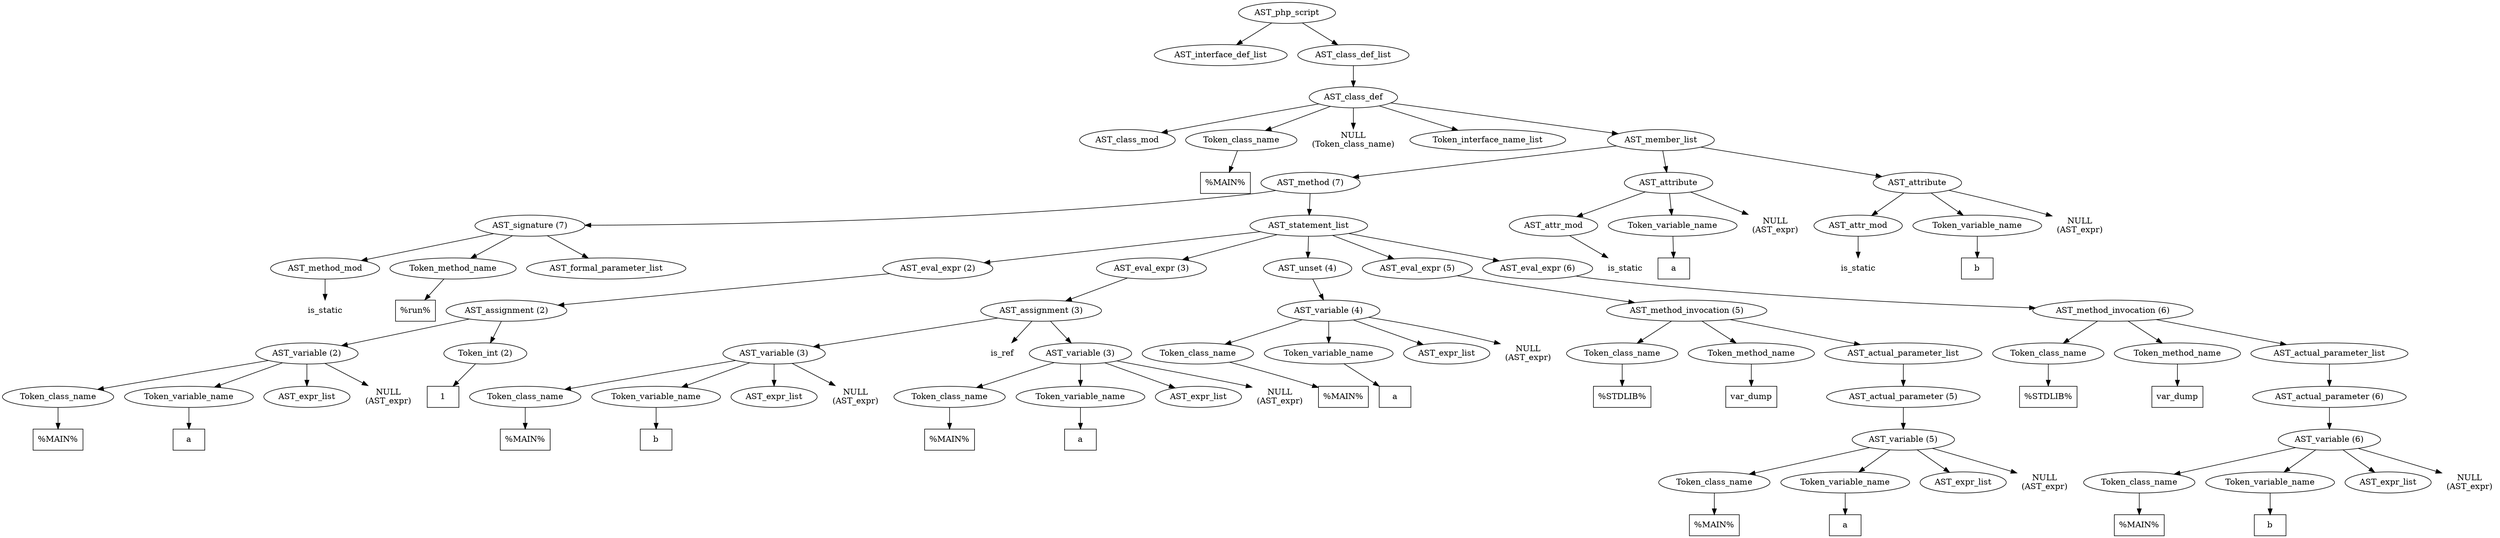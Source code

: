/*
 * AST in dot format generated by phc -- the PHP compiler
 */

digraph AST {
node_0 [label="AST_php_script"];
node_1 [label="AST_interface_def_list"];
node_2 [label="AST_class_def_list"];
node_3 [label="AST_class_def"];
node_4 [label="AST_class_mod"];
node_5 [label="Token_class_name"];
node_6 [label="%MAIN%", shape=box]
node_5 -> node_6;
node_7 [label="NULL\n(Token_class_name)", shape=plaintext]
node_8 [label="Token_interface_name_list"];
node_9 [label="AST_member_list"];
node_10 [label="AST_method (7)"];
node_11 [label="AST_signature (7)"];
node_12 [label="AST_method_mod"];
node_13 [label="is_static", shape=plaintext]
node_12 -> node_13;
node_14 [label="Token_method_name"];
node_15 [label="%run%", shape=box]
node_14 -> node_15;
node_16 [label="AST_formal_parameter_list"];
node_11 -> node_16;
node_11 -> node_14;
node_11 -> node_12;
node_17 [label="AST_statement_list"];
node_18 [label="AST_eval_expr (2)"];
node_19 [label="AST_assignment (2)"];
node_20 [label="AST_variable (2)"];
node_21 [label="Token_class_name"];
node_22 [label="%MAIN%", shape=box]
node_21 -> node_22;
node_23 [label="Token_variable_name"];
node_24 [label="a", shape=box]
node_23 -> node_24;
node_25 [label="AST_expr_list"];
node_26 [label="NULL\n(AST_expr)", shape=plaintext]
node_20 -> node_26;
node_20 -> node_25;
node_20 -> node_23;
node_20 -> node_21;
node_27 [label="Token_int (2)"];
node_28 [label="1", shape=box]
node_27 -> node_28;
node_19 -> node_27;
node_19 -> node_20;
node_18 -> node_19;
node_29 [label="AST_eval_expr (3)"];
node_30 [label="AST_assignment (3)"];
node_31 [label="AST_variable (3)"];
node_32 [label="Token_class_name"];
node_33 [label="%MAIN%", shape=box]
node_32 -> node_33;
node_34 [label="Token_variable_name"];
node_35 [label="b", shape=box]
node_34 -> node_35;
node_36 [label="AST_expr_list"];
node_37 [label="NULL\n(AST_expr)", shape=plaintext]
node_31 -> node_37;
node_31 -> node_36;
node_31 -> node_34;
node_31 -> node_32;
node_38 [label="is_ref", shape=plaintext]
node_39 [label="AST_variable (3)"];
node_40 [label="Token_class_name"];
node_41 [label="%MAIN%", shape=box]
node_40 -> node_41;
node_42 [label="Token_variable_name"];
node_43 [label="a", shape=box]
node_42 -> node_43;
node_44 [label="AST_expr_list"];
node_45 [label="NULL\n(AST_expr)", shape=plaintext]
node_39 -> node_45;
node_39 -> node_44;
node_39 -> node_42;
node_39 -> node_40;
node_30 -> node_39;
node_30 -> node_38;
node_30 -> node_31;
node_29 -> node_30;
node_46 [label="AST_unset (4)"];
node_47 [label="AST_variable (4)"];
node_48 [label="Token_class_name"];
node_49 [label="%MAIN%", shape=box]
node_48 -> node_49;
node_50 [label="Token_variable_name"];
node_51 [label="a", shape=box]
node_50 -> node_51;
node_52 [label="AST_expr_list"];
node_53 [label="NULL\n(AST_expr)", shape=plaintext]
node_47 -> node_53;
node_47 -> node_52;
node_47 -> node_50;
node_47 -> node_48;
node_46 -> node_47;
node_54 [label="AST_eval_expr (5)"];
node_55 [label="AST_method_invocation (5)"];
node_56 [label="Token_class_name"];
node_57 [label="%STDLIB%", shape=box]
node_56 -> node_57;
node_58 [label="Token_method_name"];
node_59 [label="var_dump", shape=box]
node_58 -> node_59;
node_60 [label="AST_actual_parameter_list"];
node_61 [label="AST_actual_parameter (5)"];
node_62 [label="AST_variable (5)"];
node_63 [label="Token_class_name"];
node_64 [label="%MAIN%", shape=box]
node_63 -> node_64;
node_65 [label="Token_variable_name"];
node_66 [label="a", shape=box]
node_65 -> node_66;
node_67 [label="AST_expr_list"];
node_68 [label="NULL\n(AST_expr)", shape=plaintext]
node_62 -> node_68;
node_62 -> node_67;
node_62 -> node_65;
node_62 -> node_63;
node_61 -> node_62;
node_60 -> node_61;
node_55 -> node_60;
node_55 -> node_58;
node_55 -> node_56;
node_54 -> node_55;
node_69 [label="AST_eval_expr (6)"];
node_70 [label="AST_method_invocation (6)"];
node_71 [label="Token_class_name"];
node_72 [label="%STDLIB%", shape=box]
node_71 -> node_72;
node_73 [label="Token_method_name"];
node_74 [label="var_dump", shape=box]
node_73 -> node_74;
node_75 [label="AST_actual_parameter_list"];
node_76 [label="AST_actual_parameter (6)"];
node_77 [label="AST_variable (6)"];
node_78 [label="Token_class_name"];
node_79 [label="%MAIN%", shape=box]
node_78 -> node_79;
node_80 [label="Token_variable_name"];
node_81 [label="b", shape=box]
node_80 -> node_81;
node_82 [label="AST_expr_list"];
node_83 [label="NULL\n(AST_expr)", shape=plaintext]
node_77 -> node_83;
node_77 -> node_82;
node_77 -> node_80;
node_77 -> node_78;
node_76 -> node_77;
node_75 -> node_76;
node_70 -> node_75;
node_70 -> node_73;
node_70 -> node_71;
node_69 -> node_70;
node_17 -> node_69;
node_17 -> node_54;
node_17 -> node_46;
node_17 -> node_29;
node_17 -> node_18;
node_10 -> node_17;
node_10 -> node_11;
node_84 [label="AST_attribute"];
node_85 [label="AST_attr_mod"];
node_86 [label="is_static", shape=plaintext]
node_85 -> node_86;
node_87 [label="Token_variable_name"];
node_88 [label="a", shape=box]
node_87 -> node_88;
node_89 [label="NULL\n(AST_expr)", shape=plaintext]
node_84 -> node_89;
node_84 -> node_87;
node_84 -> node_85;
node_90 [label="AST_attribute"];
node_91 [label="AST_attr_mod"];
node_92 [label="is_static", shape=plaintext]
node_91 -> node_92;
node_93 [label="Token_variable_name"];
node_94 [label="b", shape=box]
node_93 -> node_94;
node_95 [label="NULL\n(AST_expr)", shape=plaintext]
node_90 -> node_95;
node_90 -> node_93;
node_90 -> node_91;
node_9 -> node_90;
node_9 -> node_84;
node_9 -> node_10;
node_3 -> node_9;
node_3 -> node_8;
node_3 -> node_7;
node_3 -> node_5;
node_3 -> node_4;
node_2 -> node_3;
node_0 -> node_2;
node_0 -> node_1;
}
